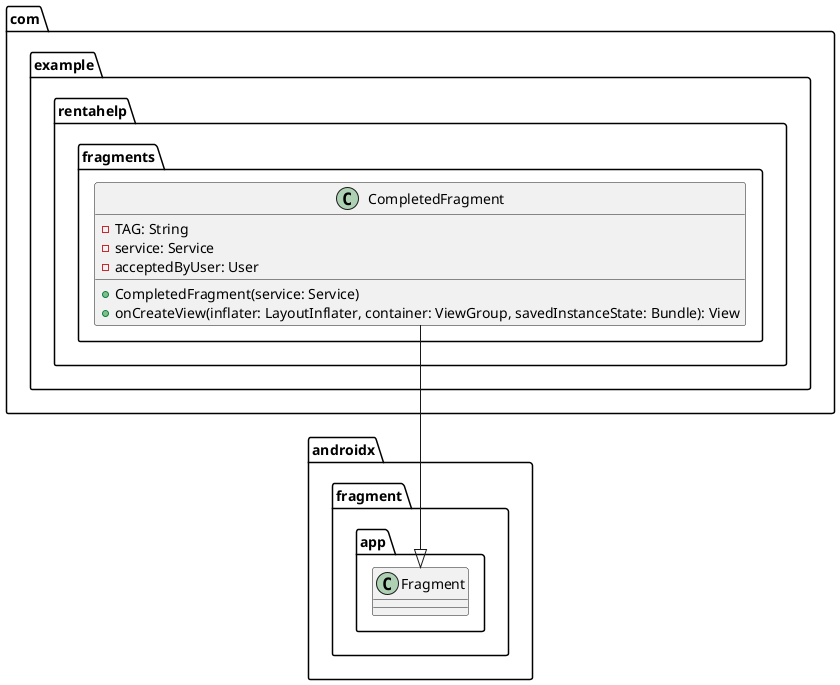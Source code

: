 @startuml

package com.example.rentahelp.fragments {
    class CompletedFragment {
        - TAG: String
        - service: Service
        - acceptedByUser: User
        + CompletedFragment(service: Service)
        + onCreateView(inflater: LayoutInflater, container: ViewGroup, savedInstanceState: Bundle): View
    }
}

com.example.rentahelp.fragments.CompletedFragment --|> androidx.fragment.app.Fragment

@enduml
